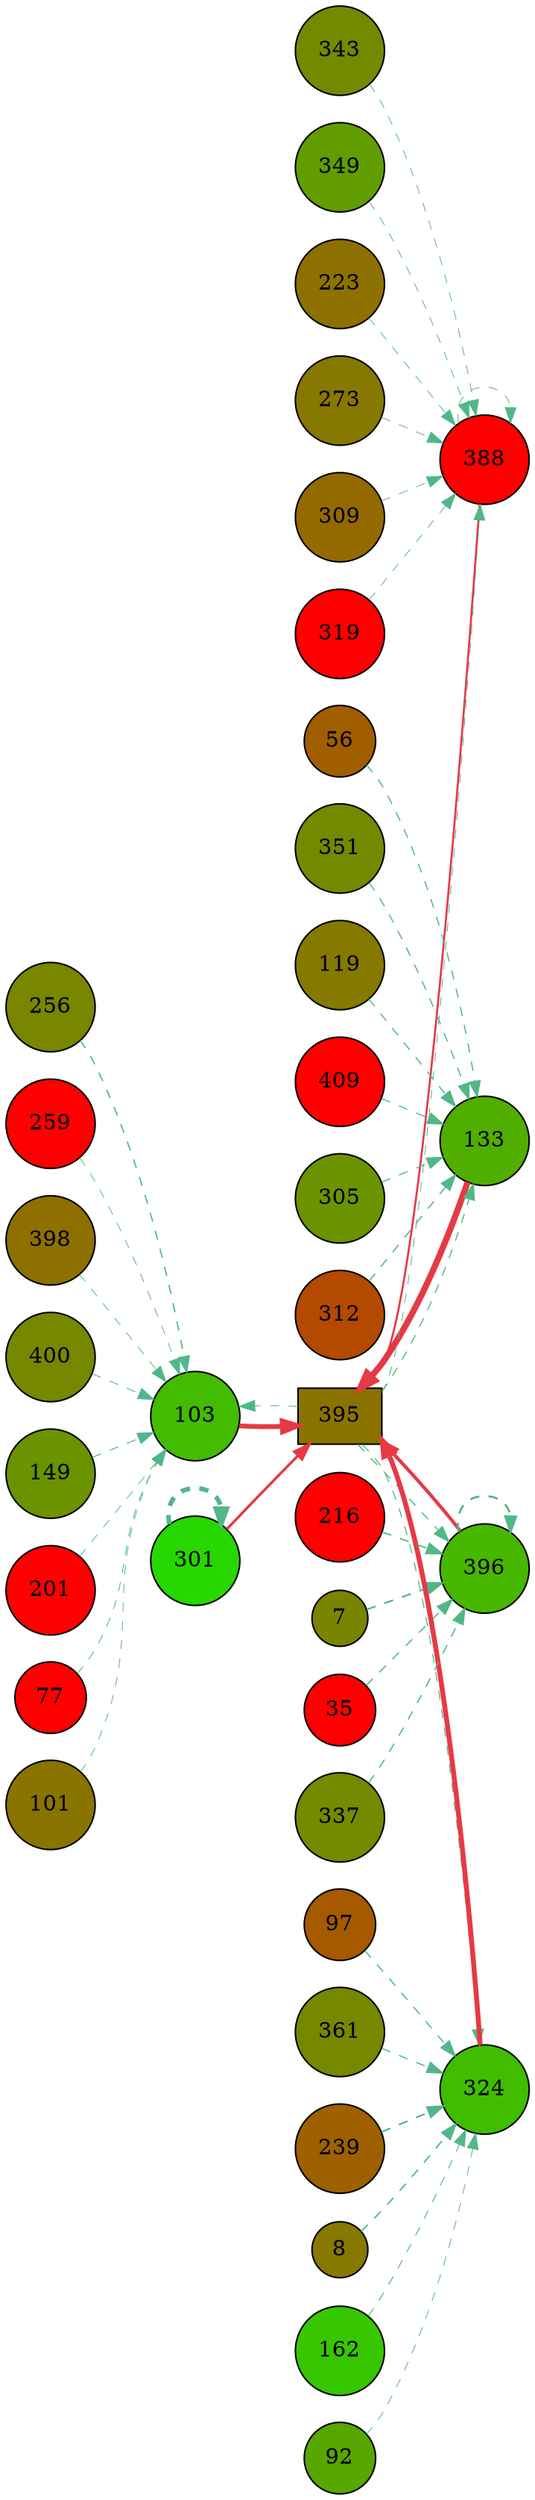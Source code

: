 digraph G{
rankdir=LR;
256 [style=filled, shape=circle, fillcolor="#788600", label="256"];
259 [style=filled, shape=circle, fillcolor="#fe0000", label="259"];
388 [style=filled, shape=circle, fillcolor="#fe0000", label="388"];
133 [style=filled, shape=circle, fillcolor="#50ae00", label="133"];
7 [style=filled, shape=circle, fillcolor="#798500", label="7"];
8 [style=filled, shape=circle, fillcolor="#867800", label="8"];
395 [style=filled, shape=box, fillcolor="#8b7300", label="395"];
396 [style=filled, shape=circle, fillcolor="#47b700", label="396"];
398 [style=filled, shape=circle, fillcolor="#8e7000", label="398"];
400 [style=filled, shape=circle, fillcolor="#768800", label="400"];
273 [style=filled, shape=circle, fillcolor="#867800", label="273"];
149 [style=filled, shape=circle, fillcolor="#6b9300", label="149"];
409 [style=filled, shape=circle, fillcolor="#fe0000", label="409"];
162 [style=filled, shape=circle, fillcolor="#37c700", label="162"];
35 [style=filled, shape=circle, fillcolor="#fe0000", label="35"];
301 [style=filled, shape=circle, fillcolor="#27d700", label="301"];
305 [style=filled, shape=circle, fillcolor="#6b9300", label="305"];
309 [style=filled, shape=circle, fillcolor="#946a00", label="309"];
312 [style=filled, shape=circle, fillcolor="#b44a00", label="312"];
56 [style=filled, shape=circle, fillcolor="#a05e00", label="56"];
319 [style=filled, shape=circle, fillcolor="#fe0000", label="319"];
324 [style=filled, shape=circle, fillcolor="#41bd00", label="324"];
201 [style=filled, shape=circle, fillcolor="#fe0000", label="201"];
77 [style=filled, shape=circle, fillcolor="#fe0000", label="77"];
337 [style=filled, shape=circle, fillcolor="#748a00", label="337"];
343 [style=filled, shape=circle, fillcolor="#758900", label="343"];
216 [style=filled, shape=circle, fillcolor="#fe0000", label="216"];
92 [style=filled, shape=circle, fillcolor="#58a600", label="92"];
349 [style=filled, shape=circle, fillcolor="#619d00", label="349"];
351 [style=filled, shape=circle, fillcolor="#758900", label="351"];
223 [style=filled, shape=circle, fillcolor="#8d7100", label="223"];
97 [style=filled, shape=circle, fillcolor="#a55900", label="97"];
101 [style=filled, shape=circle, fillcolor="#8a7400", label="101"];
103 [style=filled, shape=circle, fillcolor="#43bb00", label="103"];
361 [style=filled, shape=circle, fillcolor="#768800", label="361"];
239 [style=filled, shape=circle, fillcolor="#9e6000", label="239"];
119 [style=filled, shape=circle, fillcolor="#857900", label="119"];
133 -> 395 [color="#e63946",penwidth=4.00];
324 -> 395 [color="#e63946",penwidth=3.16];
103 -> 395 [color="#e63946",penwidth=3.09];
396 -> 395 [color="#e63946",penwidth=2.19];
301 -> 395 [color="#e63946",penwidth=1.70];
388 -> 395 [color="#e63946",penwidth=1.30];
239 -> 324 [color="#52b788",style=dashed,penwidth=1.09];
8 -> 324 [color="#52b788",style=dashed,penwidth=0.93];
97 -> 324 [color="#52b788",style=dashed,penwidth=0.78];
361 -> 324 [color="#52b788",style=dashed,penwidth=0.74];
395 -> 324 [color="#52b788",style=dashed,penwidth=0.66];
162 -> 324 [color="#52b788",style=dashed,penwidth=0.60];
92 -> 324 [color="#52b788",style=dashed,penwidth=0.50];
312 -> 133 [color="#52b788",style=dashed,penwidth=0.80];
119 -> 133 [color="#52b788",style=dashed,penwidth=0.76];
56 -> 133 [color="#52b788",style=dashed,penwidth=0.75];
351 -> 133 [color="#52b788",style=dashed,penwidth=0.74];
395 -> 133 [color="#52b788",style=dashed,penwidth=0.71];
305 -> 133 [color="#52b788",style=dashed,penwidth=0.71];
409 -> 133 [color="#52b788",style=dashed,penwidth=0.68];
349 -> 388 [color="#52b788",style=dashed,penwidth=0.50];
309 -> 388 [color="#52b788",style=dashed,penwidth=0.50];
273 -> 388 [color="#52b788",style=dashed,penwidth=0.50];
319 -> 388 [color="#52b788",style=dashed,penwidth=0.50];
223 -> 388 [color="#52b788",style=dashed,penwidth=0.50];
388 -> 388 [color="#52b788",style=dashed,penwidth=0.50];
343 -> 388 [color="#52b788",style=dashed,penwidth=0.50];
395 -> 388 [color="#52b788",style=dashed,penwidth=0.50];
256 -> 103 [color="#52b788",style=dashed,penwidth=0.84];
149 -> 103 [color="#52b788",style=dashed,penwidth=0.62];
400 -> 103 [color="#52b788",style=dashed,penwidth=0.55];
77 -> 103 [color="#52b788",style=dashed,penwidth=0.55];
395 -> 103 [color="#52b788",style=dashed,penwidth=0.53];
259 -> 103 [color="#52b788",style=dashed,penwidth=0.50];
201 -> 103 [color="#52b788",style=dashed,penwidth=0.50];
398 -> 103 [color="#52b788",style=dashed,penwidth=0.50];
101 -> 103 [color="#52b788",style=dashed,penwidth=0.50];
396 -> 396 [color="#52b788",style=dashed,penwidth=1.34];
7 -> 396 [color="#52b788",style=dashed,penwidth=1.10];
216 -> 396 [color="#52b788",style=dashed,penwidth=0.89];
337 -> 396 [color="#52b788",style=dashed,penwidth=0.79];
35 -> 396 [color="#52b788",style=dashed,penwidth=0.79];
395 -> 396 [color="#52b788",style=dashed,penwidth=0.73];
301 -> 301 [color="#52b788",style=dashed,penwidth=3.00];
}